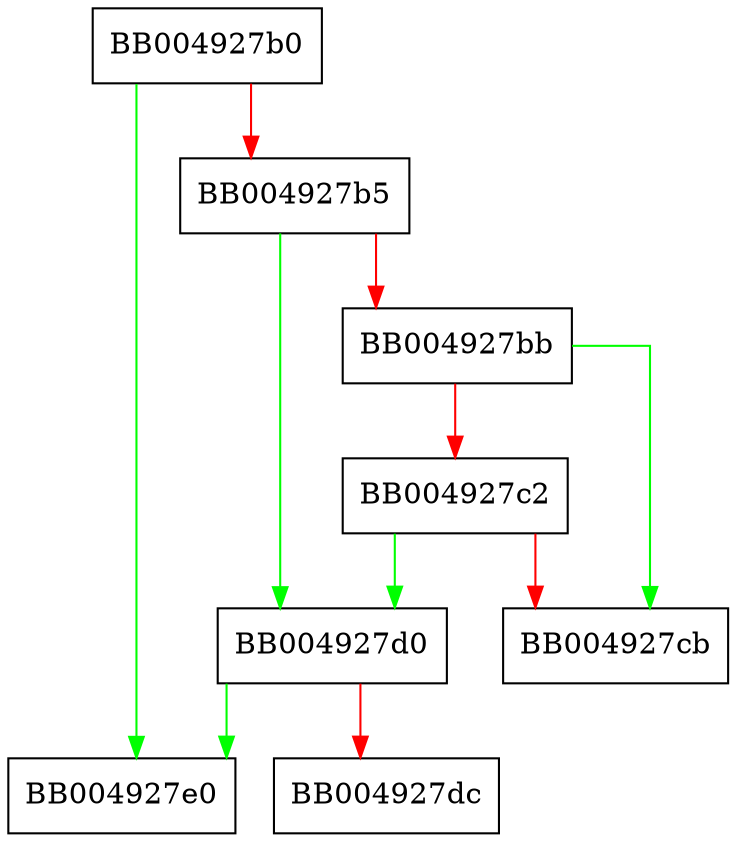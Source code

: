 digraph SSL_client_hello_get0_legacy_version {
  node [shape="box"];
  graph [splines=ortho];
  BB004927b0 -> BB004927e0 [color="green"];
  BB004927b0 -> BB004927b5 [color="red"];
  BB004927b5 -> BB004927d0 [color="green"];
  BB004927b5 -> BB004927bb [color="red"];
  BB004927bb -> BB004927cb [color="green"];
  BB004927bb -> BB004927c2 [color="red"];
  BB004927c2 -> BB004927d0 [color="green"];
  BB004927c2 -> BB004927cb [color="red"];
  BB004927d0 -> BB004927e0 [color="green"];
  BB004927d0 -> BB004927dc [color="red"];
}